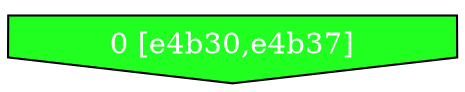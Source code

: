 diGraph libnss3{
	libnss3_0  [style=filled fillcolor="#20FF20" fontcolor="#ffffff" shape=invhouse label="0 [e4b30,e4b37]"]


}